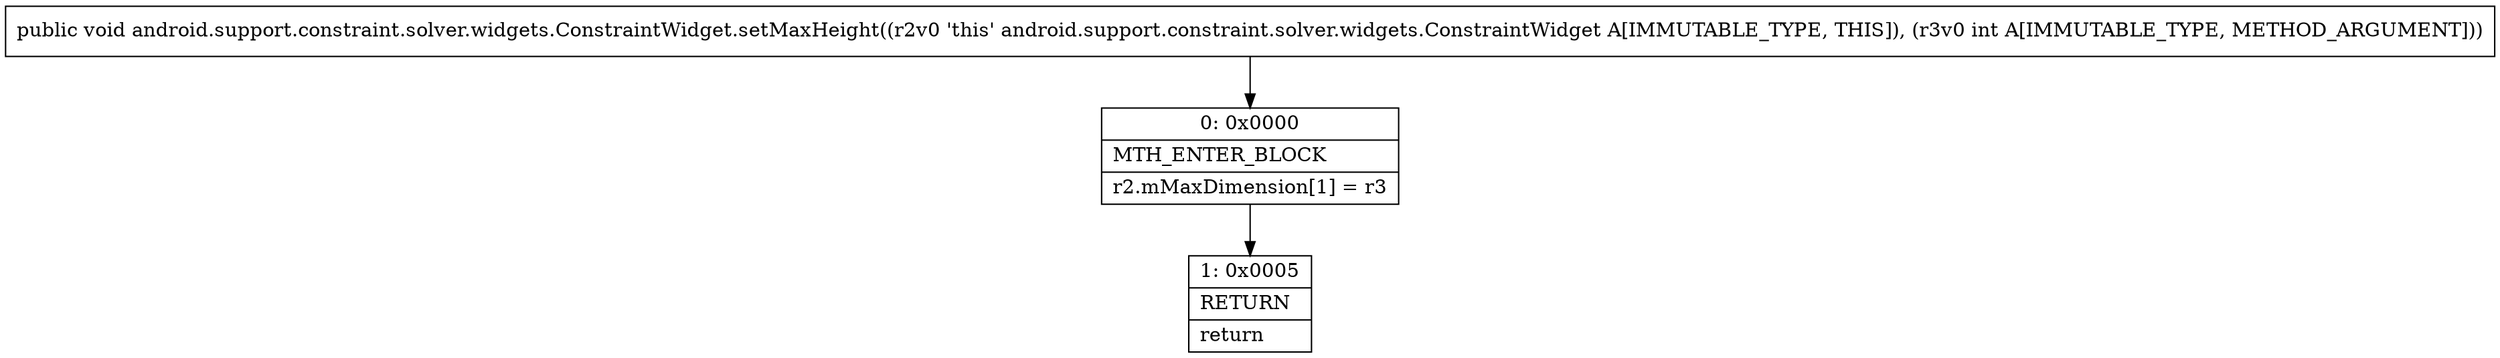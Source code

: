 digraph "CFG forandroid.support.constraint.solver.widgets.ConstraintWidget.setMaxHeight(I)V" {
Node_0 [shape=record,label="{0\:\ 0x0000|MTH_ENTER_BLOCK\l|r2.mMaxDimension[1] = r3\l}"];
Node_1 [shape=record,label="{1\:\ 0x0005|RETURN\l|return\l}"];
MethodNode[shape=record,label="{public void android.support.constraint.solver.widgets.ConstraintWidget.setMaxHeight((r2v0 'this' android.support.constraint.solver.widgets.ConstraintWidget A[IMMUTABLE_TYPE, THIS]), (r3v0 int A[IMMUTABLE_TYPE, METHOD_ARGUMENT])) }"];
MethodNode -> Node_0;
Node_0 -> Node_1;
}

